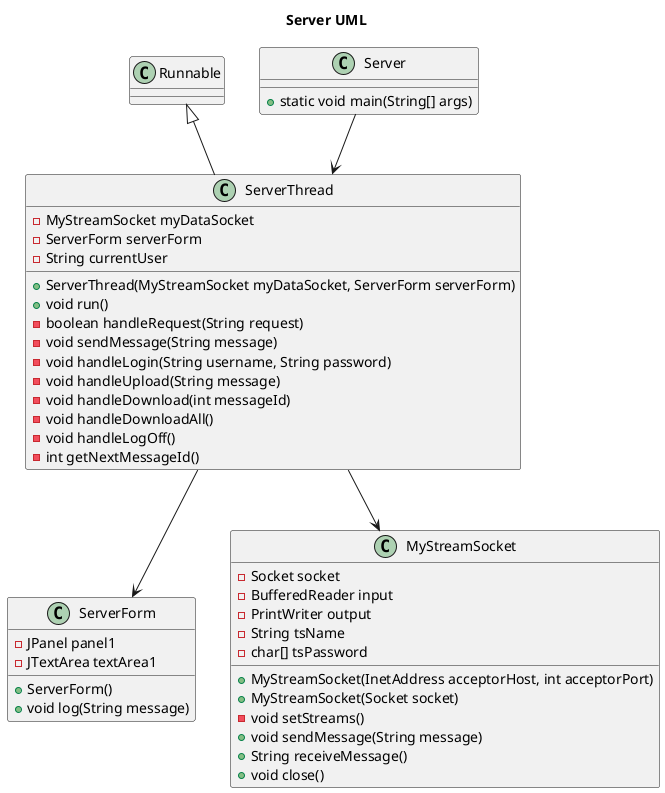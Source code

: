 @startuml

title "Server UML"

class ServerThread {
- MyStreamSocket myDataSocket
- ServerForm serverForm
- String currentUser
+ ServerThread(MyStreamSocket myDataSocket, ServerForm serverForm)
+ void run()
- boolean handleRequest(String request)
- void sendMessage(String message)
- void handleLogin(String username, String password)
- void handleUpload(String message)
- void handleDownload(int messageId)
- void handleDownloadAll()
- void handleLogOff()
- int getNextMessageId()
}

ServerThread -up-|> Runnable

class ServerForm {
    - JPanel panel1
    - JTextArea textArea1
    + ServerForm()
    + void log(String message)
  }

class Server {
+ static void main(String[] args)
}

class MyStreamSocket {
- Socket socket
- BufferedReader input
- PrintWriter output
- String tsName
- char[] tsPassword
+ MyStreamSocket(InetAddress acceptorHost, int acceptorPort)
+ MyStreamSocket(Socket socket)
- void setStreams()
+ void sendMessage(String message)
+ String receiveMessage()
+ void close()
}



' Relationships
Server --> ServerThread
ServerThread --> MyStreamSocket
ServerThread --> ServerForm

@enduml
